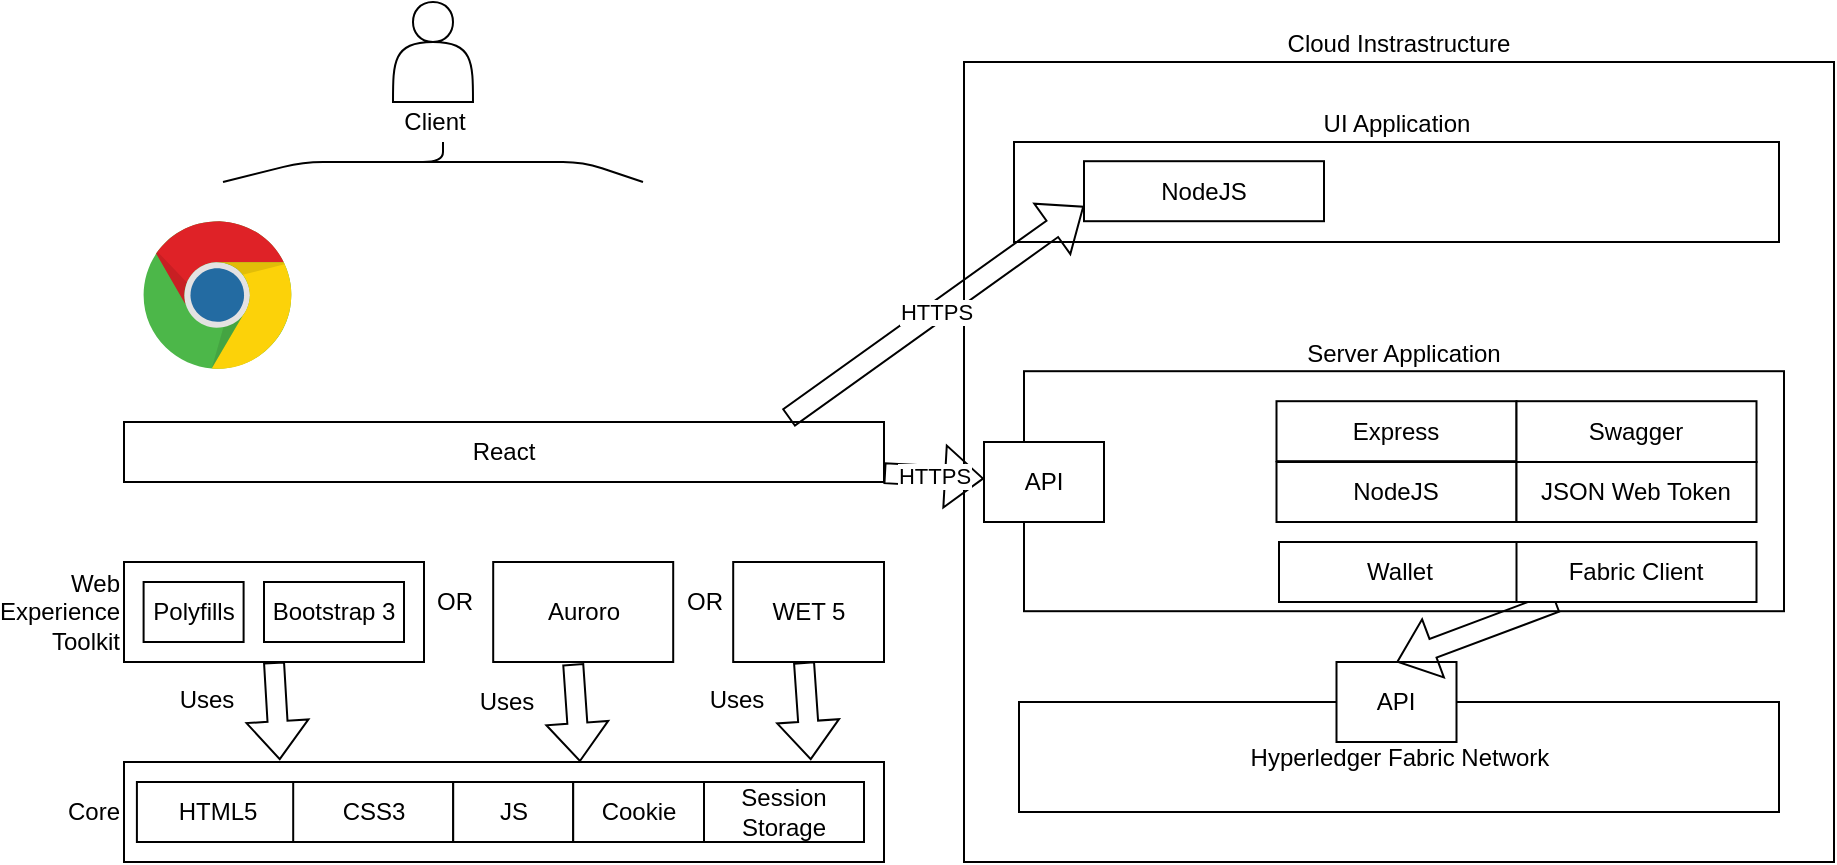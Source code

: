 <mxfile version="12.5.1" type="github">
  <diagram id="0oTUwJ_TbJvLSXzjG2mQ" name="Page-1">
    <mxGraphModel dx="1421" dy="769" grid="1" gridSize="10" guides="1" tooltips="1" connect="1" arrows="1" fold="1" page="1" pageScale="1" pageWidth="1400" pageHeight="850" math="0" shadow="0">
      <root>
        <mxCell id="0"/>
        <mxCell id="1" parent="0"/>
        <mxCell id="kvPsr2nti3YDyyiAbsfY-23" value="Core" style="rounded=0;whiteSpace=wrap;html=1;labelPosition=left;verticalLabelPosition=middle;align=right;verticalAlign=middle;labelBackgroundColor=none;" vertex="1" parent="1">
          <mxGeometry x="70" y="420" width="380" height="50" as="geometry"/>
        </mxCell>
        <mxCell id="kvPsr2nti3YDyyiAbsfY-35" value="&lt;div align=&quot;center&quot;&gt;&lt;font style=&quot;font-size: 12px&quot;&gt;Uses&lt;/font&gt;&lt;/div&gt;" style="edgeStyle=none;shape=flexArrow;rounded=0;orthogonalLoop=1;jettySize=auto;html=1;exitX=0.5;exitY=1;exitDx=0;exitDy=0;entryX=0.205;entryY=-0.018;entryDx=0;entryDy=0;align=center;entryPerimeter=0;" edge="1" parent="1" source="kvPsr2nti3YDyyiAbsfY-24" target="kvPsr2nti3YDyyiAbsfY-23">
          <mxGeometry x="-0.333" y="-35" relative="1" as="geometry">
            <mxPoint as="offset"/>
          </mxGeometry>
        </mxCell>
        <mxCell id="kvPsr2nti3YDyyiAbsfY-24" value="&lt;div align=&quot;right&quot;&gt;Web &lt;br&gt;&lt;/div&gt;&lt;div align=&quot;right&quot;&gt;Experience &lt;br&gt;&lt;/div&gt;&lt;div align=&quot;right&quot;&gt;Toolkit&lt;br&gt;&lt;/div&gt;" style="rounded=0;whiteSpace=wrap;html=1;labelPosition=left;verticalLabelPosition=middle;align=right;verticalAlign=middle;labelBackgroundColor=none;" vertex="1" parent="1">
          <mxGeometry x="70" y="320" width="150" height="50" as="geometry"/>
        </mxCell>
        <mxCell id="kvPsr2nti3YDyyiAbsfY-1" value="" style="shape=actor;whiteSpace=wrap;html=1;" vertex="1" parent="1">
          <mxGeometry x="204.5" y="40" width="40" height="50" as="geometry"/>
        </mxCell>
        <mxCell id="kvPsr2nti3YDyyiAbsfY-2" value="Client" style="text;html=1;align=center;verticalAlign=middle;resizable=0;points=[];autosize=1;" vertex="1" parent="1">
          <mxGeometry x="199.5" y="90" width="50" height="20" as="geometry"/>
        </mxCell>
        <mxCell id="kvPsr2nti3YDyyiAbsfY-3" value="Cloud Instrastructure" style="rounded=0;whiteSpace=wrap;html=1;labelPosition=center;verticalLabelPosition=top;align=center;verticalAlign=bottom;" vertex="1" parent="1">
          <mxGeometry x="490" y="70" width="435" height="400" as="geometry"/>
        </mxCell>
        <mxCell id="kvPsr2nti3YDyyiAbsfY-4" value="" style="dashed=0;outlineConnect=0;html=1;align=center;labelPosition=center;verticalLabelPosition=bottom;verticalAlign=top;shape=mxgraph.weblogos.chrome;rounded=0;" vertex="1" parent="1">
          <mxGeometry x="79.8" y="149.6" width="74.8" height="75.4" as="geometry"/>
        </mxCell>
        <mxCell id="kvPsr2nti3YDyyiAbsfY-6" value="" style="shape=image;html=1;verticalAlign=top;verticalLabelPosition=bottom;labelBackgroundColor=#ffffff;imageAspect=0;aspect=fixed;image=https://cdn3.iconfinder.com/data/icons/browsers-1/512/Browser_D-128.png;rounded=0;" vertex="1" parent="1">
          <mxGeometry x="174.6" y="145" width="80" height="80" as="geometry"/>
        </mxCell>
        <mxCell id="kvPsr2nti3YDyyiAbsfY-7" value="" style="shape=image;html=1;verticalAlign=top;verticalLabelPosition=bottom;labelBackgroundColor=#ffffff;imageAspect=0;aspect=fixed;image=https://cdn1.iconfinder.com/data/icons/smallicons-logotypes/32/firefox-128.png;rounded=0;" vertex="1" parent="1">
          <mxGeometry x="284.6" y="140" width="84.6" height="84.6" as="geometry"/>
        </mxCell>
        <mxCell id="kvPsr2nti3YDyyiAbsfY-8" value="" style="endArrow=none;html=1;entryX=0.6;entryY=1;entryDx=0;entryDy=0;entryPerimeter=0;" edge="1" parent="1" target="kvPsr2nti3YDyyiAbsfY-2">
          <mxGeometry width="50" height="50" relative="1" as="geometry">
            <mxPoint x="119.5" y="130" as="sourcePoint"/>
            <mxPoint x="219.5" y="120" as="targetPoint"/>
            <Array as="points">
              <mxPoint x="159.5" y="120"/>
              <mxPoint x="229.5" y="120"/>
            </Array>
          </mxGeometry>
        </mxCell>
        <mxCell id="kvPsr2nti3YDyyiAbsfY-10" value="" style="endArrow=none;html=1;" edge="1" parent="1">
          <mxGeometry width="50" height="50" relative="1" as="geometry">
            <mxPoint x="329.5" y="130" as="sourcePoint"/>
            <mxPoint x="219.5" y="120" as="targetPoint"/>
            <Array as="points">
              <mxPoint x="299.5" y="120"/>
            </Array>
          </mxGeometry>
        </mxCell>
        <mxCell id="kvPsr2nti3YDyyiAbsfY-15" value="HTML5" style="rounded=0;whiteSpace=wrap;html=1;" vertex="1" parent="1">
          <mxGeometry x="76.45" y="430" width="81.5" height="30" as="geometry"/>
        </mxCell>
        <mxCell id="kvPsr2nti3YDyyiAbsfY-16" value="CSS3" style="rounded=0;whiteSpace=wrap;html=1;" vertex="1" parent="1">
          <mxGeometry x="154.6" y="430" width="80" height="30" as="geometry"/>
        </mxCell>
        <mxCell id="kvPsr2nti3YDyyiAbsfY-17" value="JS" style="rounded=0;whiteSpace=wrap;html=1;" vertex="1" parent="1">
          <mxGeometry x="234.6" y="430" width="60" height="30" as="geometry"/>
        </mxCell>
        <mxCell id="kvPsr2nti3YDyyiAbsfY-26" value="Cookie" style="rounded=0;whiteSpace=wrap;html=1;" vertex="1" parent="1">
          <mxGeometry x="294.6" y="430" width="65.4" height="30" as="geometry"/>
        </mxCell>
        <mxCell id="kvPsr2nti3YDyyiAbsfY-27" value="Session Storage" style="rounded=0;whiteSpace=wrap;html=1;" vertex="1" parent="1">
          <mxGeometry x="360" y="430" width="80" height="30" as="geometry"/>
        </mxCell>
        <mxCell id="kvPsr2nti3YDyyiAbsfY-60" value="HTTPS" style="edgeStyle=none;shape=flexArrow;rounded=0;orthogonalLoop=1;jettySize=auto;html=1;" edge="1" parent="1" source="kvPsr2nti3YDyyiAbsfY-33" target="kvPsr2nti3YDyyiAbsfY-53">
          <mxGeometry relative="1" as="geometry"/>
        </mxCell>
        <mxCell id="kvPsr2nti3YDyyiAbsfY-33" value="React" style="rounded=0;whiteSpace=wrap;html=1;labelBackgroundColor=none;" vertex="1" parent="1">
          <mxGeometry x="70" y="250" width="380" height="30" as="geometry"/>
        </mxCell>
        <mxCell id="kvPsr2nti3YDyyiAbsfY-36" value="Polyfills" style="rounded=0;whiteSpace=wrap;html=1;labelBackgroundColor=none;align=center;" vertex="1" parent="1">
          <mxGeometry x="79.8" y="330" width="50" height="30" as="geometry"/>
        </mxCell>
        <mxCell id="kvPsr2nti3YDyyiAbsfY-37" value="Bootstrap 3" style="rounded=0;whiteSpace=wrap;html=1;labelBackgroundColor=none;align=center;" vertex="1" parent="1">
          <mxGeometry x="140" y="330" width="70" height="30" as="geometry"/>
        </mxCell>
        <mxCell id="kvPsr2nti3YDyyiAbsfY-38" value="WET 5" style="rounded=0;whiteSpace=wrap;html=1;labelBackgroundColor=none;align=center;" vertex="1" parent="1">
          <mxGeometry x="374.6" y="320" width="75.4" height="50" as="geometry"/>
        </mxCell>
        <mxCell id="kvPsr2nti3YDyyiAbsfY-39" value="Auroro" style="rounded=0;whiteSpace=wrap;html=1;labelBackgroundColor=none;align=center;" vertex="1" parent="1">
          <mxGeometry x="254.6" y="320" width="90" height="50" as="geometry"/>
        </mxCell>
        <mxCell id="kvPsr2nti3YDyyiAbsfY-40" value="OR" style="text;html=1;align=center;verticalAlign=middle;resizable=0;points=[];autosize=1;" vertex="1" parent="1">
          <mxGeometry x="220" y="330" width="30" height="20" as="geometry"/>
        </mxCell>
        <mxCell id="kvPsr2nti3YDyyiAbsfY-41" value="OR" style="text;html=1;align=center;verticalAlign=middle;resizable=0;points=[];autosize=1;" vertex="1" parent="1">
          <mxGeometry x="344.6" y="330" width="30" height="20" as="geometry"/>
        </mxCell>
        <mxCell id="kvPsr2nti3YDyyiAbsfY-42" value="&lt;div align=&quot;center&quot;&gt;&lt;font style=&quot;font-size: 12px&quot;&gt;Uses&lt;/font&gt;&lt;/div&gt;" style="edgeStyle=none;shape=flexArrow;rounded=0;orthogonalLoop=1;jettySize=auto;html=1;exitX=0.5;exitY=1;exitDx=0;exitDy=0;align=center;" edge="1" parent="1">
          <mxGeometry x="-0.333" y="-35" relative="1" as="geometry">
            <mxPoint x="294.6" y="370.9" as="sourcePoint"/>
            <mxPoint x="298" y="420" as="targetPoint"/>
            <mxPoint as="offset"/>
          </mxGeometry>
        </mxCell>
        <mxCell id="kvPsr2nti3YDyyiAbsfY-43" value="&lt;div align=&quot;center&quot;&gt;&lt;font style=&quot;font-size: 12px&quot;&gt;Uses&lt;/font&gt;&lt;/div&gt;" style="edgeStyle=none;shape=flexArrow;rounded=0;orthogonalLoop=1;jettySize=auto;html=1;exitX=0.5;exitY=1;exitDx=0;exitDy=0;align=center;" edge="1" parent="1">
          <mxGeometry x="-0.333" y="-35" relative="1" as="geometry">
            <mxPoint x="410" y="370" as="sourcePoint"/>
            <mxPoint x="413.4" y="419.1" as="targetPoint"/>
            <mxPoint as="offset"/>
          </mxGeometry>
        </mxCell>
        <mxCell id="kvPsr2nti3YDyyiAbsfY-44" value="Hyperledger Fabric Network" style="rounded=0;whiteSpace=wrap;html=1;labelBackgroundColor=none;align=center;" vertex="1" parent="1">
          <mxGeometry x="517.5" y="390" width="380" height="55" as="geometry"/>
        </mxCell>
        <mxCell id="kvPsr2nti3YDyyiAbsfY-45" value="Server Application" style="rounded=0;whiteSpace=wrap;html=1;labelBackgroundColor=none;align=center;labelPosition=center;verticalLabelPosition=top;verticalAlign=bottom;" vertex="1" parent="1">
          <mxGeometry x="520" y="224.6" width="380" height="120" as="geometry"/>
        </mxCell>
        <mxCell id="kvPsr2nti3YDyyiAbsfY-46" value="UI Application" style="rounded=0;whiteSpace=wrap;html=1;labelBackgroundColor=none;align=center;labelPosition=center;verticalLabelPosition=top;verticalAlign=bottom;" vertex="1" parent="1">
          <mxGeometry x="515" y="110" width="382.5" height="50" as="geometry"/>
        </mxCell>
        <mxCell id="kvPsr2nti3YDyyiAbsfY-47" value="NodeJS" style="rounded=0;whiteSpace=wrap;html=1;labelBackgroundColor=none;align=center;" vertex="1" parent="1">
          <mxGeometry x="550" y="119.6" width="120" height="30" as="geometry"/>
        </mxCell>
        <mxCell id="kvPsr2nti3YDyyiAbsfY-48" value="NodeJS" style="rounded=0;whiteSpace=wrap;html=1;labelBackgroundColor=none;align=center;" vertex="1" parent="1">
          <mxGeometry x="646.25" y="270" width="120" height="30" as="geometry"/>
        </mxCell>
        <mxCell id="kvPsr2nti3YDyyiAbsfY-49" value="Express" style="rounded=0;whiteSpace=wrap;html=1;labelBackgroundColor=none;align=center;" vertex="1" parent="1">
          <mxGeometry x="646.25" y="239.6" width="120" height="30" as="geometry"/>
        </mxCell>
        <mxCell id="kvPsr2nti3YDyyiAbsfY-50" value="Swagger" style="rounded=0;whiteSpace=wrap;html=1;labelBackgroundColor=none;align=center;" vertex="1" parent="1">
          <mxGeometry x="766.25" y="239.6" width="120" height="30.4" as="geometry"/>
        </mxCell>
        <mxCell id="kvPsr2nti3YDyyiAbsfY-51" value="JSON Web Token" style="rounded=0;whiteSpace=wrap;html=1;labelBackgroundColor=none;align=center;" vertex="1" parent="1">
          <mxGeometry x="766.25" y="270" width="120" height="30" as="geometry"/>
        </mxCell>
        <mxCell id="kvPsr2nti3YDyyiAbsfY-53" value="API" style="rounded=0;whiteSpace=wrap;html=1;labelBackgroundColor=none;align=center;" vertex="1" parent="1">
          <mxGeometry x="500" y="260" width="60" height="40" as="geometry"/>
        </mxCell>
        <mxCell id="kvPsr2nti3YDyyiAbsfY-54" value="API" style="rounded=0;whiteSpace=wrap;html=1;labelBackgroundColor=none;align=center;" vertex="1" parent="1">
          <mxGeometry x="676.25" y="370" width="60" height="40" as="geometry"/>
        </mxCell>
        <mxCell id="kvPsr2nti3YDyyiAbsfY-55" value="Wallet" style="rounded=0;whiteSpace=wrap;html=1;labelBackgroundColor=none;align=center;" vertex="1" parent="1">
          <mxGeometry x="647.5" y="310" width="120" height="30" as="geometry"/>
        </mxCell>
        <mxCell id="kvPsr2nti3YDyyiAbsfY-58" value="" style="edgeStyle=none;shape=flexArrow;rounded=0;orthogonalLoop=1;jettySize=auto;html=1;entryX=0.5;entryY=0;entryDx=0;entryDy=0;" edge="1" parent="1" source="kvPsr2nti3YDyyiAbsfY-56" target="kvPsr2nti3YDyyiAbsfY-54">
          <mxGeometry relative="1" as="geometry"/>
        </mxCell>
        <mxCell id="kvPsr2nti3YDyyiAbsfY-56" value="Fabric Client" style="rounded=0;whiteSpace=wrap;html=1;labelBackgroundColor=none;align=center;" vertex="1" parent="1">
          <mxGeometry x="766.25" y="310" width="120" height="30" as="geometry"/>
        </mxCell>
        <mxCell id="kvPsr2nti3YDyyiAbsfY-59" value="HTTPS" style="edgeStyle=none;shape=flexArrow;rounded=0;orthogonalLoop=1;jettySize=auto;html=1;entryX=0;entryY=0.75;entryDx=0;entryDy=0;exitX=0.874;exitY=-0.067;exitDx=0;exitDy=0;exitPerimeter=0;" edge="1" parent="1" source="kvPsr2nti3YDyyiAbsfY-33" target="kvPsr2nti3YDyyiAbsfY-47">
          <mxGeometry relative="1" as="geometry"/>
        </mxCell>
      </root>
    </mxGraphModel>
  </diagram>
</mxfile>
